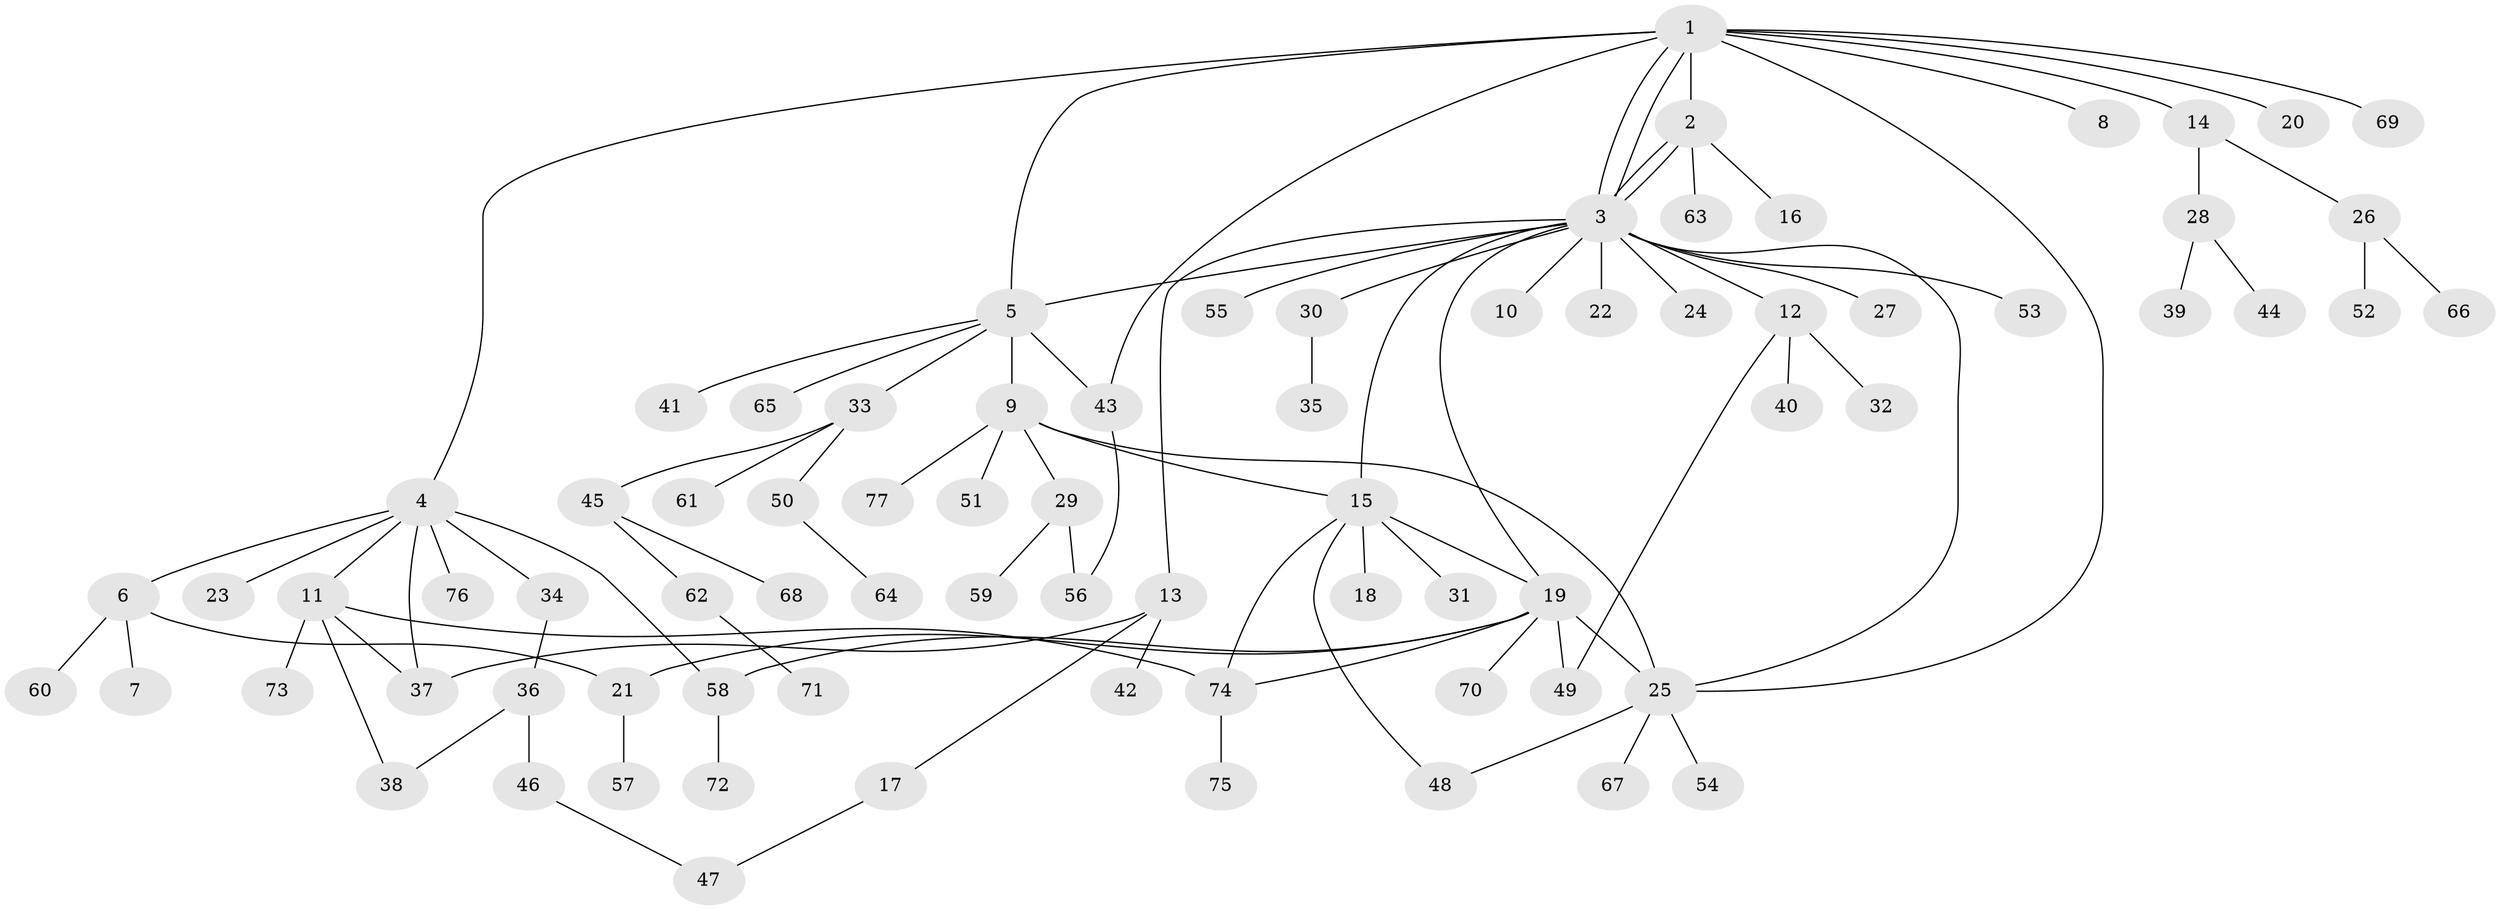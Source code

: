 // coarse degree distribution, {11: 0.043478260869565216, 3: 0.13043478260869565, 16: 0.043478260869565216, 4: 0.13043478260869565, 1: 0.5652173913043478, 5: 0.043478260869565216, 2: 0.043478260869565216}
// Generated by graph-tools (version 1.1) at 2025/18/03/04/25 18:18:08]
// undirected, 77 vertices, 97 edges
graph export_dot {
graph [start="1"]
  node [color=gray90,style=filled];
  1;
  2;
  3;
  4;
  5;
  6;
  7;
  8;
  9;
  10;
  11;
  12;
  13;
  14;
  15;
  16;
  17;
  18;
  19;
  20;
  21;
  22;
  23;
  24;
  25;
  26;
  27;
  28;
  29;
  30;
  31;
  32;
  33;
  34;
  35;
  36;
  37;
  38;
  39;
  40;
  41;
  42;
  43;
  44;
  45;
  46;
  47;
  48;
  49;
  50;
  51;
  52;
  53;
  54;
  55;
  56;
  57;
  58;
  59;
  60;
  61;
  62;
  63;
  64;
  65;
  66;
  67;
  68;
  69;
  70;
  71;
  72;
  73;
  74;
  75;
  76;
  77;
  1 -- 2;
  1 -- 3;
  1 -- 3;
  1 -- 4;
  1 -- 5;
  1 -- 8;
  1 -- 14;
  1 -- 20;
  1 -- 25;
  1 -- 43;
  1 -- 69;
  2 -- 3;
  2 -- 3;
  2 -- 16;
  2 -- 63;
  3 -- 5;
  3 -- 10;
  3 -- 12;
  3 -- 13;
  3 -- 15;
  3 -- 19;
  3 -- 22;
  3 -- 24;
  3 -- 25;
  3 -- 27;
  3 -- 30;
  3 -- 53;
  3 -- 55;
  4 -- 6;
  4 -- 11;
  4 -- 23;
  4 -- 34;
  4 -- 37;
  4 -- 58;
  4 -- 76;
  5 -- 9;
  5 -- 33;
  5 -- 41;
  5 -- 43;
  5 -- 65;
  6 -- 7;
  6 -- 21;
  6 -- 60;
  9 -- 15;
  9 -- 25;
  9 -- 29;
  9 -- 51;
  9 -- 77;
  11 -- 37;
  11 -- 38;
  11 -- 73;
  11 -- 74;
  12 -- 32;
  12 -- 40;
  12 -- 49;
  13 -- 17;
  13 -- 37;
  13 -- 42;
  14 -- 26;
  14 -- 28;
  15 -- 18;
  15 -- 19;
  15 -- 31;
  15 -- 48;
  15 -- 74;
  17 -- 47;
  19 -- 21;
  19 -- 25;
  19 -- 49;
  19 -- 58;
  19 -- 70;
  19 -- 74;
  21 -- 57;
  25 -- 48;
  25 -- 54;
  25 -- 67;
  26 -- 52;
  26 -- 66;
  28 -- 39;
  28 -- 44;
  29 -- 56;
  29 -- 59;
  30 -- 35;
  33 -- 45;
  33 -- 50;
  33 -- 61;
  34 -- 36;
  36 -- 38;
  36 -- 46;
  43 -- 56;
  45 -- 62;
  45 -- 68;
  46 -- 47;
  50 -- 64;
  58 -- 72;
  62 -- 71;
  74 -- 75;
}
